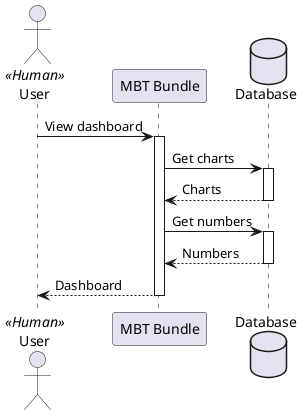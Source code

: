 @startuml

actor User as user << Human >>
participant "MBT Bundle" as bundle
database Database as database

user -> bundle : View dashboard
activate bundle
bundle -> database : Get charts
activate database
database --> bundle : Charts
deactivate database
bundle -> database : Get numbers
activate database
database --> bundle : Numbers
deactivate database
bundle --> user : Dashboard
deactivate bundle

@enduml
